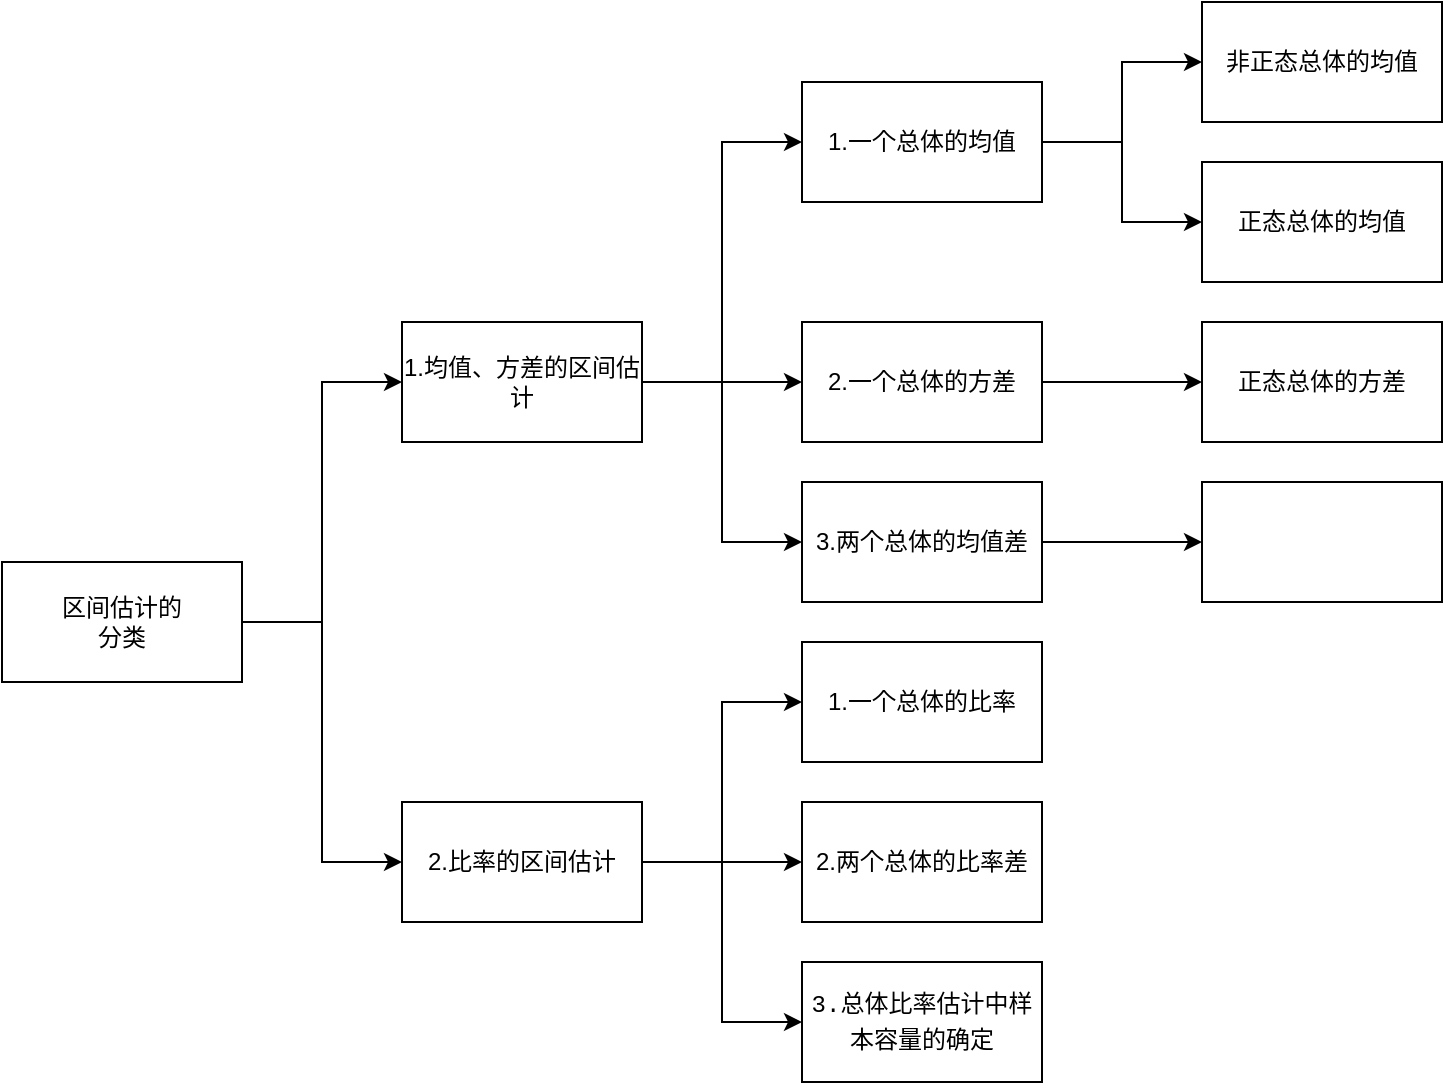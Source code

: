 <mxfile version="22.1.11" type="device">
  <diagram name="第 1 页" id="bmvaNrFIYFWf-Y4MWaZO">
    <mxGraphModel dx="954" dy="589" grid="1" gridSize="10" guides="1" tooltips="1" connect="1" arrows="1" fold="1" page="1" pageScale="1" pageWidth="827" pageHeight="1169" math="0" shadow="0">
      <root>
        <mxCell id="0" />
        <mxCell id="1" parent="0" />
        <mxCell id="r8uStQFCBzIjG8xpjXuS-3" value="" style="edgeStyle=orthogonalEdgeStyle;rounded=0;orthogonalLoop=1;jettySize=auto;html=1;entryX=0;entryY=0.5;entryDx=0;entryDy=0;exitX=1;exitY=0.5;exitDx=0;exitDy=0;" parent="1" source="r8uStQFCBzIjG8xpjXuS-14" target="r8uStQFCBzIjG8xpjXuS-2" edge="1">
          <mxGeometry relative="1" as="geometry" />
        </mxCell>
        <mxCell id="r8uStQFCBzIjG8xpjXuS-22" style="edgeStyle=orthogonalEdgeStyle;rounded=0;orthogonalLoop=1;jettySize=auto;html=1;entryX=0;entryY=0.5;entryDx=0;entryDy=0;" parent="1" source="r8uStQFCBzIjG8xpjXuS-1" target="r8uStQFCBzIjG8xpjXuS-14" edge="1">
          <mxGeometry relative="1" as="geometry" />
        </mxCell>
        <mxCell id="r8uStQFCBzIjG8xpjXuS-23" style="edgeStyle=orthogonalEdgeStyle;rounded=0;orthogonalLoop=1;jettySize=auto;html=1;entryX=0;entryY=0.5;entryDx=0;entryDy=0;" parent="1" source="r8uStQFCBzIjG8xpjXuS-1" target="r8uStQFCBzIjG8xpjXuS-17" edge="1">
          <mxGeometry relative="1" as="geometry" />
        </mxCell>
        <mxCell id="r8uStQFCBzIjG8xpjXuS-1" value="区间估计的&lt;br&gt;分类" style="rounded=0;whiteSpace=wrap;html=1;" parent="1" vertex="1">
          <mxGeometry x="80" y="320" width="120" height="60" as="geometry" />
        </mxCell>
        <mxCell id="r8uStQFCBzIjG8xpjXuS-6" value="" style="edgeStyle=orthogonalEdgeStyle;rounded=0;orthogonalLoop=1;jettySize=auto;html=1;entryX=0;entryY=0.5;entryDx=0;entryDy=0;" parent="1" source="r8uStQFCBzIjG8xpjXuS-2" target="r8uStQFCBzIjG8xpjXuS-5" edge="1">
          <mxGeometry relative="1" as="geometry" />
        </mxCell>
        <mxCell id="r8uStQFCBzIjG8xpjXuS-8" style="edgeStyle=orthogonalEdgeStyle;rounded=0;orthogonalLoop=1;jettySize=auto;html=1;entryX=0;entryY=0.5;entryDx=0;entryDy=0;" parent="1" source="r8uStQFCBzIjG8xpjXuS-2" target="r8uStQFCBzIjG8xpjXuS-7" edge="1">
          <mxGeometry relative="1" as="geometry" />
        </mxCell>
        <mxCell id="r8uStQFCBzIjG8xpjXuS-2" value="1.一个总体的均值" style="rounded=0;whiteSpace=wrap;html=1;" parent="1" vertex="1">
          <mxGeometry x="480" y="80" width="120" height="60" as="geometry" />
        </mxCell>
        <mxCell id="r8uStQFCBzIjG8xpjXuS-10" value="" style="edgeStyle=orthogonalEdgeStyle;rounded=0;orthogonalLoop=1;jettySize=auto;html=1;" parent="1" source="r8uStQFCBzIjG8xpjXuS-4" target="r8uStQFCBzIjG8xpjXuS-9" edge="1">
          <mxGeometry relative="1" as="geometry" />
        </mxCell>
        <mxCell id="r8uStQFCBzIjG8xpjXuS-4" value="2.一个总体的方差" style="rounded=0;whiteSpace=wrap;html=1;" parent="1" vertex="1">
          <mxGeometry x="480" y="200" width="120" height="60" as="geometry" />
        </mxCell>
        <mxCell id="r8uStQFCBzIjG8xpjXuS-5" value="非正态总体的均值" style="rounded=0;whiteSpace=wrap;html=1;" parent="1" vertex="1">
          <mxGeometry x="680" y="40" width="120" height="60" as="geometry" />
        </mxCell>
        <mxCell id="r8uStQFCBzIjG8xpjXuS-7" value="正态总体的均值" style="rounded=0;whiteSpace=wrap;html=1;" parent="1" vertex="1">
          <mxGeometry x="680" y="120" width="120" height="60" as="geometry" />
        </mxCell>
        <mxCell id="r8uStQFCBzIjG8xpjXuS-9" value="正态总体的方差" style="rounded=0;whiteSpace=wrap;html=1;" parent="1" vertex="1">
          <mxGeometry x="680" y="200" width="120" height="60" as="geometry" />
        </mxCell>
        <mxCell id="r8uStQFCBzIjG8xpjXuS-13" value="" style="edgeStyle=orthogonalEdgeStyle;rounded=0;orthogonalLoop=1;jettySize=auto;html=1;" parent="1" source="r8uStQFCBzIjG8xpjXuS-11" target="r8uStQFCBzIjG8xpjXuS-12" edge="1">
          <mxGeometry relative="1" as="geometry" />
        </mxCell>
        <mxCell id="r8uStQFCBzIjG8xpjXuS-11" value="3.两个总体的均值差" style="rounded=0;whiteSpace=wrap;html=1;" parent="1" vertex="1">
          <mxGeometry x="480" y="280" width="120" height="60" as="geometry" />
        </mxCell>
        <mxCell id="r8uStQFCBzIjG8xpjXuS-12" value="" style="rounded=0;whiteSpace=wrap;html=1;" parent="1" vertex="1">
          <mxGeometry x="680" y="280" width="120" height="60" as="geometry" />
        </mxCell>
        <mxCell id="r8uStQFCBzIjG8xpjXuS-15" style="edgeStyle=orthogonalEdgeStyle;rounded=0;orthogonalLoop=1;jettySize=auto;html=1;" parent="1" source="r8uStQFCBzIjG8xpjXuS-14" target="r8uStQFCBzIjG8xpjXuS-4" edge="1">
          <mxGeometry relative="1" as="geometry" />
        </mxCell>
        <mxCell id="r8uStQFCBzIjG8xpjXuS-16" style="edgeStyle=orthogonalEdgeStyle;rounded=0;orthogonalLoop=1;jettySize=auto;html=1;entryX=0;entryY=0.5;entryDx=0;entryDy=0;" parent="1" source="r8uStQFCBzIjG8xpjXuS-14" target="r8uStQFCBzIjG8xpjXuS-11" edge="1">
          <mxGeometry relative="1" as="geometry" />
        </mxCell>
        <mxCell id="r8uStQFCBzIjG8xpjXuS-14" value="1.均值、方差的区间估计" style="rounded=0;whiteSpace=wrap;html=1;" parent="1" vertex="1">
          <mxGeometry x="280" y="200" width="120" height="60" as="geometry" />
        </mxCell>
        <mxCell id="r8uStQFCBzIjG8xpjXuS-19" value="" style="edgeStyle=orthogonalEdgeStyle;rounded=0;orthogonalLoop=1;jettySize=auto;html=1;entryX=0;entryY=0.5;entryDx=0;entryDy=0;" parent="1" source="r8uStQFCBzIjG8xpjXuS-17" target="r8uStQFCBzIjG8xpjXuS-18" edge="1">
          <mxGeometry relative="1" as="geometry" />
        </mxCell>
        <mxCell id="r8uStQFCBzIjG8xpjXuS-21" style="edgeStyle=orthogonalEdgeStyle;rounded=0;orthogonalLoop=1;jettySize=auto;html=1;entryX=0;entryY=0.5;entryDx=0;entryDy=0;" parent="1" source="r8uStQFCBzIjG8xpjXuS-17" target="r8uStQFCBzIjG8xpjXuS-20" edge="1">
          <mxGeometry relative="1" as="geometry" />
        </mxCell>
        <mxCell id="nW1z58nzlySg0oEjfMcf-3" style="edgeStyle=orthogonalEdgeStyle;rounded=0;orthogonalLoop=1;jettySize=auto;html=1;entryX=0;entryY=0.5;entryDx=0;entryDy=0;" parent="1" source="r8uStQFCBzIjG8xpjXuS-17" target="nW1z58nzlySg0oEjfMcf-2" edge="1">
          <mxGeometry relative="1" as="geometry" />
        </mxCell>
        <mxCell id="r8uStQFCBzIjG8xpjXuS-17" value="2.比率的区间估计" style="rounded=0;whiteSpace=wrap;html=1;" parent="1" vertex="1">
          <mxGeometry x="280" y="440" width="120" height="60" as="geometry" />
        </mxCell>
        <mxCell id="r8uStQFCBzIjG8xpjXuS-18" value="1.一个总体的比率" style="rounded=0;whiteSpace=wrap;html=1;" parent="1" vertex="1">
          <mxGeometry x="480" y="360" width="120" height="60" as="geometry" />
        </mxCell>
        <mxCell id="r8uStQFCBzIjG8xpjXuS-20" value="2.两个总体的比率差" style="rounded=0;whiteSpace=wrap;html=1;" parent="1" vertex="1">
          <mxGeometry x="480" y="440" width="120" height="60" as="geometry" />
        </mxCell>
        <mxCell id="nW1z58nzlySg0oEjfMcf-2" value="&lt;div style=&quot;background-color: rgb(255, 255, 255); font-family: Menlo, Monaco, &amp;quot;Courier New&amp;quot;, monospace; line-height: 18px;&quot;&gt;3.总体比率估计中样本容量的确定&lt;/div&gt;" style="rounded=0;whiteSpace=wrap;html=1;" parent="1" vertex="1">
          <mxGeometry x="480" y="520" width="120" height="60" as="geometry" />
        </mxCell>
      </root>
    </mxGraphModel>
  </diagram>
</mxfile>

